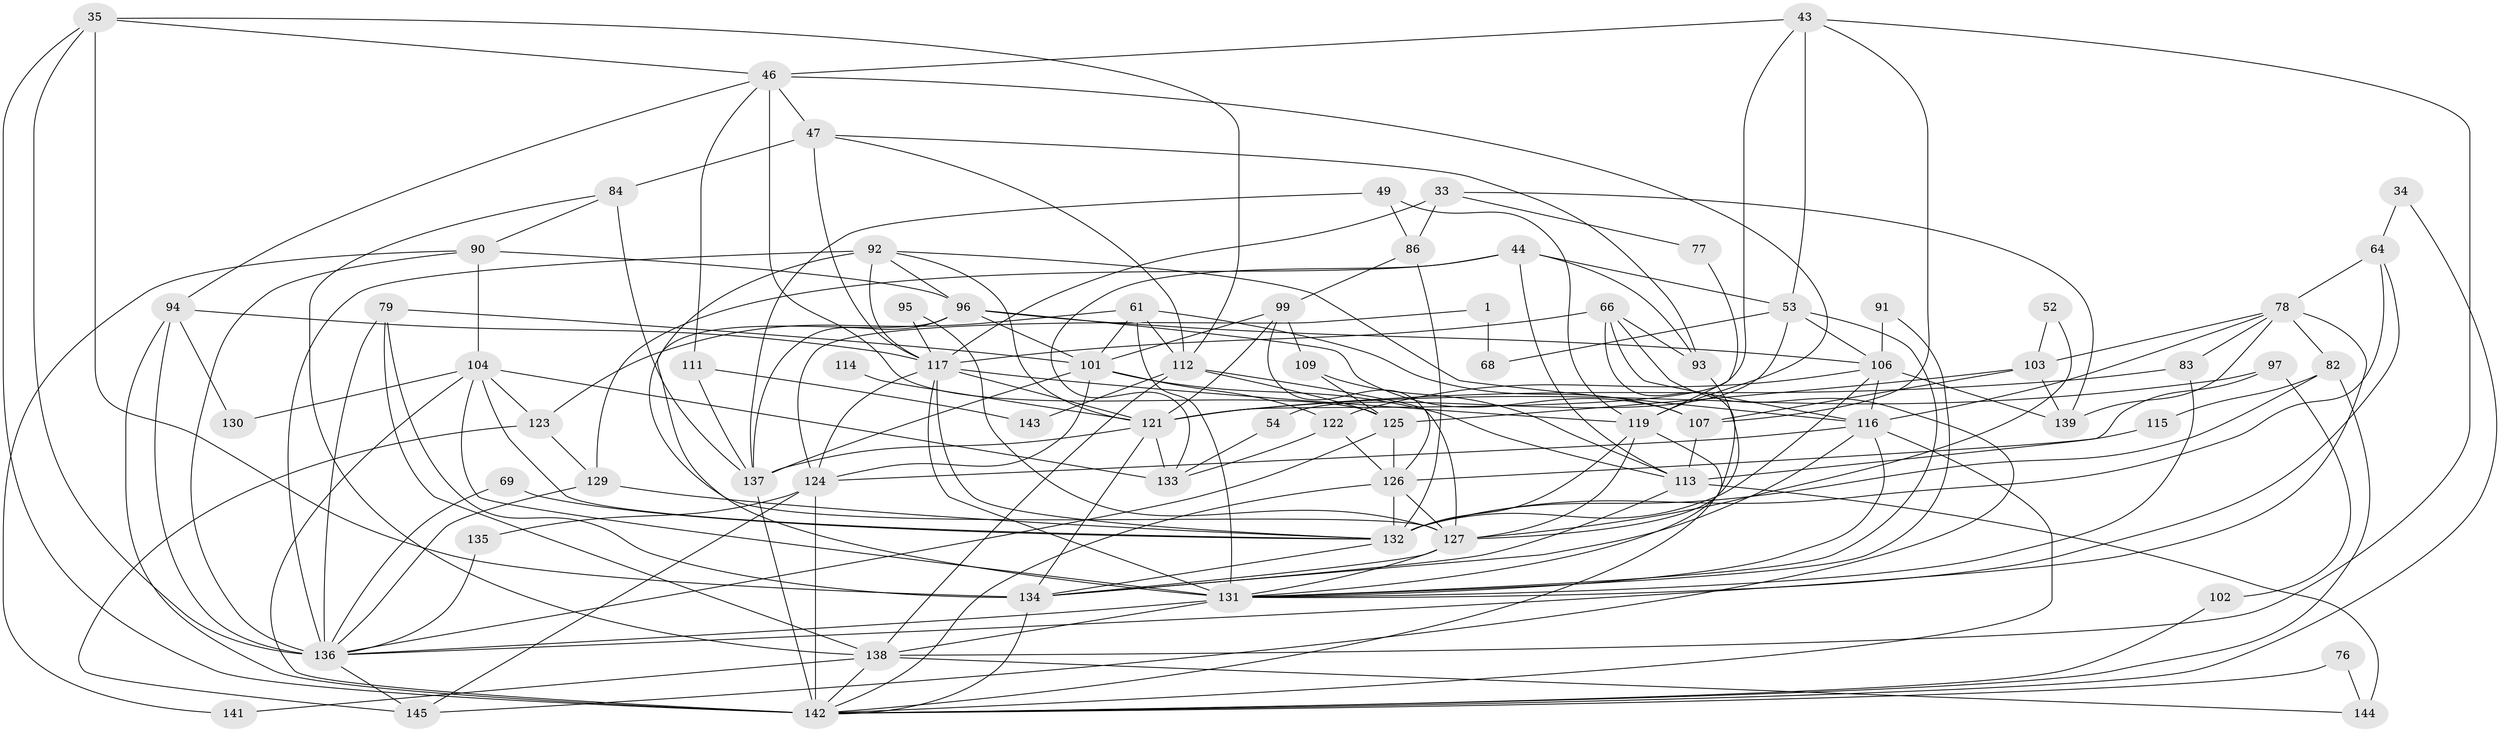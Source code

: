 // original degree distribution, {2: 0.13793103448275862, 3: 0.2689655172413793, 4: 0.30344827586206896, 5: 0.12413793103448276, 6: 0.09655172413793103, 7: 0.05517241379310345, 8: 0.006896551724137931, 9: 0.006896551724137931}
// Generated by graph-tools (version 1.1) at 2025/51/03/09/25 04:51:28]
// undirected, 72 vertices, 183 edges
graph export_dot {
graph [start="1"]
  node [color=gray90,style=filled];
  1;
  33;
  34;
  35;
  43;
  44 [super="+25"];
  46 [super="+37"];
  47;
  49 [super="+3"];
  52;
  53 [super="+15"];
  54;
  61 [super="+16"];
  64 [super="+42"];
  66 [super="+8"];
  68;
  69;
  76;
  77;
  78;
  79;
  82;
  83;
  84 [super="+20"];
  86 [super="+21"];
  90 [super="+62+55"];
  91;
  92 [super="+80"];
  93;
  94 [super="+24"];
  95;
  96 [super="+75+63"];
  97;
  99 [super="+19"];
  101 [super="+81"];
  102;
  103 [super="+70"];
  104 [super="+9+74"];
  106 [super="+29+87"];
  107;
  109;
  111;
  112 [super="+57"];
  113 [super="+23"];
  114;
  115;
  116 [super="+31+36"];
  117 [super="+110"];
  119 [super="+60"];
  121 [super="+120+67"];
  122 [super="+5"];
  123 [super="+85"];
  124 [super="+105"];
  125 [super="+72"];
  126 [super="+108+118"];
  127 [super="+45"];
  129;
  130;
  131 [super="+11+89"];
  132 [super="+100+17+71+128"];
  133 [super="+98"];
  134 [super="+59"];
  135;
  136 [super="+27+58"];
  137 [super="+6+48+65"];
  138 [super="+32"];
  139;
  141;
  142 [super="+2+140"];
  143;
  144 [super="+28"];
  145 [super="+88"];
  1 -- 68;
  1 -- 124;
  33 -- 77;
  33 -- 86 [weight=2];
  33 -- 139;
  33 -- 117;
  34 -- 64;
  34 -- 142;
  35 -- 134;
  35 -- 46;
  35 -- 112 [weight=2];
  35 -- 136;
  35 -- 142 [weight=2];
  43 -- 107;
  43 -- 53 [weight=2];
  43 -- 121;
  43 -- 138;
  43 -- 46;
  44 -- 93;
  44 -- 113;
  44 -- 129;
  44 -- 53;
  44 -- 133;
  46 -- 94;
  46 -- 111;
  46 -- 119 [weight=2];
  46 -- 125 [weight=2];
  46 -- 47;
  47 -- 84 [weight=2];
  47 -- 93;
  47 -- 117 [weight=2];
  47 -- 112;
  49 -- 86;
  49 -- 119;
  49 -- 137;
  52 -- 127;
  52 -- 103;
  53 -- 68 [weight=2];
  53 -- 54;
  53 -- 106;
  53 -- 131;
  54 -- 133;
  61 -- 112;
  61 -- 123;
  61 -- 107;
  61 -- 101;
  61 -- 131;
  64 -- 78 [weight=2];
  64 -- 131;
  64 -- 132;
  66 -- 116;
  66 -- 117 [weight=2];
  66 -- 93;
  66 -- 131;
  66 -- 145;
  69 -- 136;
  69 -- 132;
  76 -- 144;
  76 -- 142;
  77 -- 119;
  78 -- 139;
  78 -- 82;
  78 -- 83;
  78 -- 103;
  78 -- 116;
  78 -- 136;
  79 -- 136;
  79 -- 134;
  79 -- 138;
  79 -- 101;
  82 -- 132;
  82 -- 115;
  82 -- 142;
  83 -- 121;
  83 -- 131;
  84 -- 138;
  84 -- 137;
  84 -- 90;
  86 -- 132;
  86 -- 99;
  90 -- 104;
  90 -- 136;
  90 -- 141;
  90 -- 96;
  91 -- 106;
  91 -- 131;
  92 -- 136 [weight=3];
  92 -- 116 [weight=2];
  92 -- 117;
  92 -- 127;
  92 -- 121;
  92 -- 96;
  93 -- 127;
  94 -- 130;
  94 -- 142;
  94 -- 117;
  94 -- 136;
  95 -- 127;
  95 -- 117;
  96 -- 107;
  96 -- 106 [weight=2];
  96 -- 137;
  96 -- 131 [weight=2];
  96 -- 101;
  97 -- 102;
  97 -- 113;
  97 -- 121;
  99 -- 109;
  99 -- 121;
  99 -- 101 [weight=2];
  99 -- 126;
  101 -- 124;
  101 -- 137 [weight=2];
  101 -- 113;
  101 -- 122;
  102 -- 142;
  103 -- 107;
  103 -- 139;
  103 -- 125;
  104 -- 131 [weight=2];
  104 -- 132 [weight=2];
  104 -- 130;
  104 -- 133;
  104 -- 123 [weight=2];
  104 -- 142;
  106 -- 132 [weight=2];
  106 -- 139;
  106 -- 122;
  106 -- 116;
  107 -- 113;
  109 -- 125;
  109 -- 113;
  111 -- 143;
  111 -- 137;
  112 -- 143;
  112 -- 138;
  112 -- 125;
  112 -- 127;
  113 -- 134;
  113 -- 144 [weight=2];
  114 -- 121 [weight=2];
  115 -- 126;
  116 -- 124;
  116 -- 142;
  116 -- 134;
  116 -- 131;
  117 -- 124;
  117 -- 132;
  117 -- 121 [weight=2];
  117 -- 119;
  117 -- 131;
  119 -- 142;
  119 -- 127;
  119 -- 132;
  121 -- 137 [weight=2];
  121 -- 133 [weight=2];
  121 -- 134 [weight=2];
  122 -- 133;
  122 -- 126;
  123 -- 129;
  123 -- 145;
  124 -- 145;
  124 -- 142 [weight=2];
  124 -- 135;
  125 -- 136;
  125 -- 126;
  126 -- 142;
  126 -- 132 [weight=2];
  126 -- 127;
  127 -- 131;
  127 -- 134;
  129 -- 132;
  129 -- 136;
  131 -- 136;
  131 -- 138;
  132 -- 134;
  134 -- 142;
  135 -- 136;
  136 -- 145;
  137 -- 142 [weight=4];
  138 -- 141;
  138 -- 142;
  138 -- 144;
}
